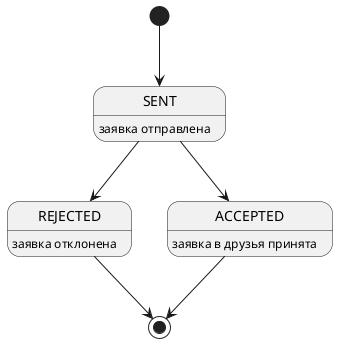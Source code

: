 @startuml friends_states

[*] --> SENT
SENT : заявка отправлена

SENT --> REJECTED
REJECTED : заявка отклонена

SENT --> ACCEPTED
ACCEPTED : заявка в друзья принята

REJECTED --> [*]
ACCEPTED --> [*]

@enduml